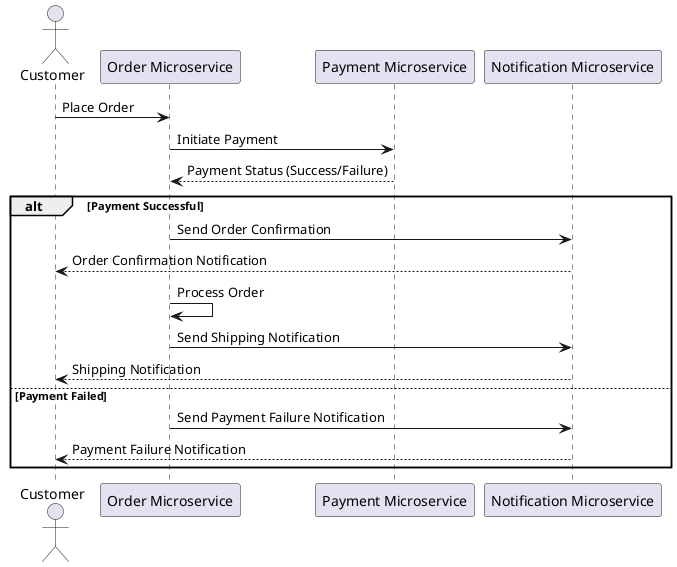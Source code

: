 @startuml

actor Customer
participant "Order Microservice" as Order
participant "Payment Microservice" as Payment
participant "Notification Microservice" as Notification

Customer -> Order : Place Order
Order -> Payment : Initiate Payment
Payment --> Order : Payment Status (Success/Failure)
alt Payment Successful
    Order -> Notification : Send Order Confirmation
    Notification --> Customer : Order Confirmation Notification
    Order -> Order : Process Order
    Order -> Notification : Send Shipping Notification
    Notification --> Customer : Shipping Notification
else Payment Failed
    Order -> Notification : Send Payment Failure Notification
    Notification --> Customer : Payment Failure Notification
end

@enduml